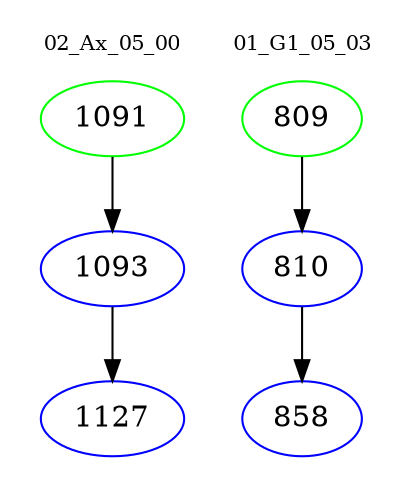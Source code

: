 digraph{
subgraph cluster_0 {
color = white
label = "02_Ax_05_00";
fontsize=10;
T0_1091 [label="1091", color="green"]
T0_1091 -> T0_1093 [color="black"]
T0_1093 [label="1093", color="blue"]
T0_1093 -> T0_1127 [color="black"]
T0_1127 [label="1127", color="blue"]
}
subgraph cluster_1 {
color = white
label = "01_G1_05_03";
fontsize=10;
T1_809 [label="809", color="green"]
T1_809 -> T1_810 [color="black"]
T1_810 [label="810", color="blue"]
T1_810 -> T1_858 [color="black"]
T1_858 [label="858", color="blue"]
}
}
